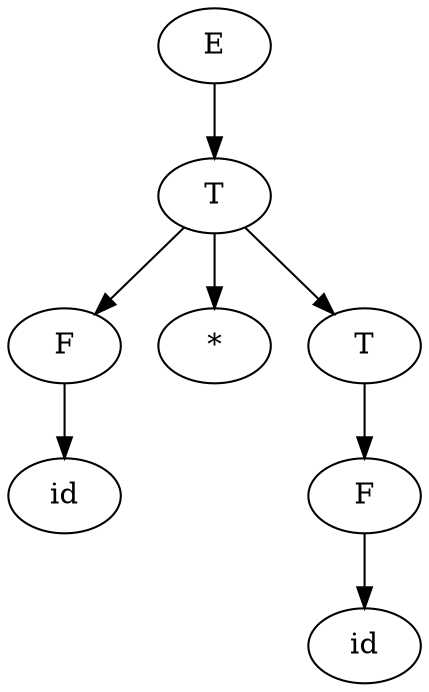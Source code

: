 digraph Tree {
  0 [label="E"];
  0 -> 1;
  1 [label="T"];
  1 -> 2;
  2 [label="F"];
  2 -> 3;
  3 [label="id"];
  1 -> 4;
  4 [label="*"];
  1 -> 5;
  5 [label="T"];
  5 -> 6;
  6 [label="F"];
  6 -> 7;
  7 [label="id"];
}
